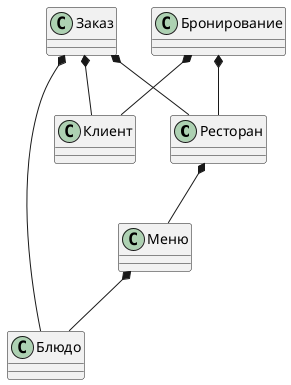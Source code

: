 ' @startuml
' class Dish
' class PaymentCard
' class Table
' class Restaurant
' class User
' class Order
' class Ingredient
' class Category

' Order 1 --- * User

' Dish *-- Ingredient
' Dish *-- Category
' @enduml

@startuml

class Ресторан {

}

class Меню {

}

class Блюдо {

}

class Заказ {

}

class Клиент {

}

class Бронирование {

}

Ресторан *-- Меню
Меню *-- Блюдо
Заказ *-- Блюдо
Заказ *-- Клиент
Заказ *-- Ресторан
Бронирование *-- Клиент
Бронирование *-- Ресторан

@enduml